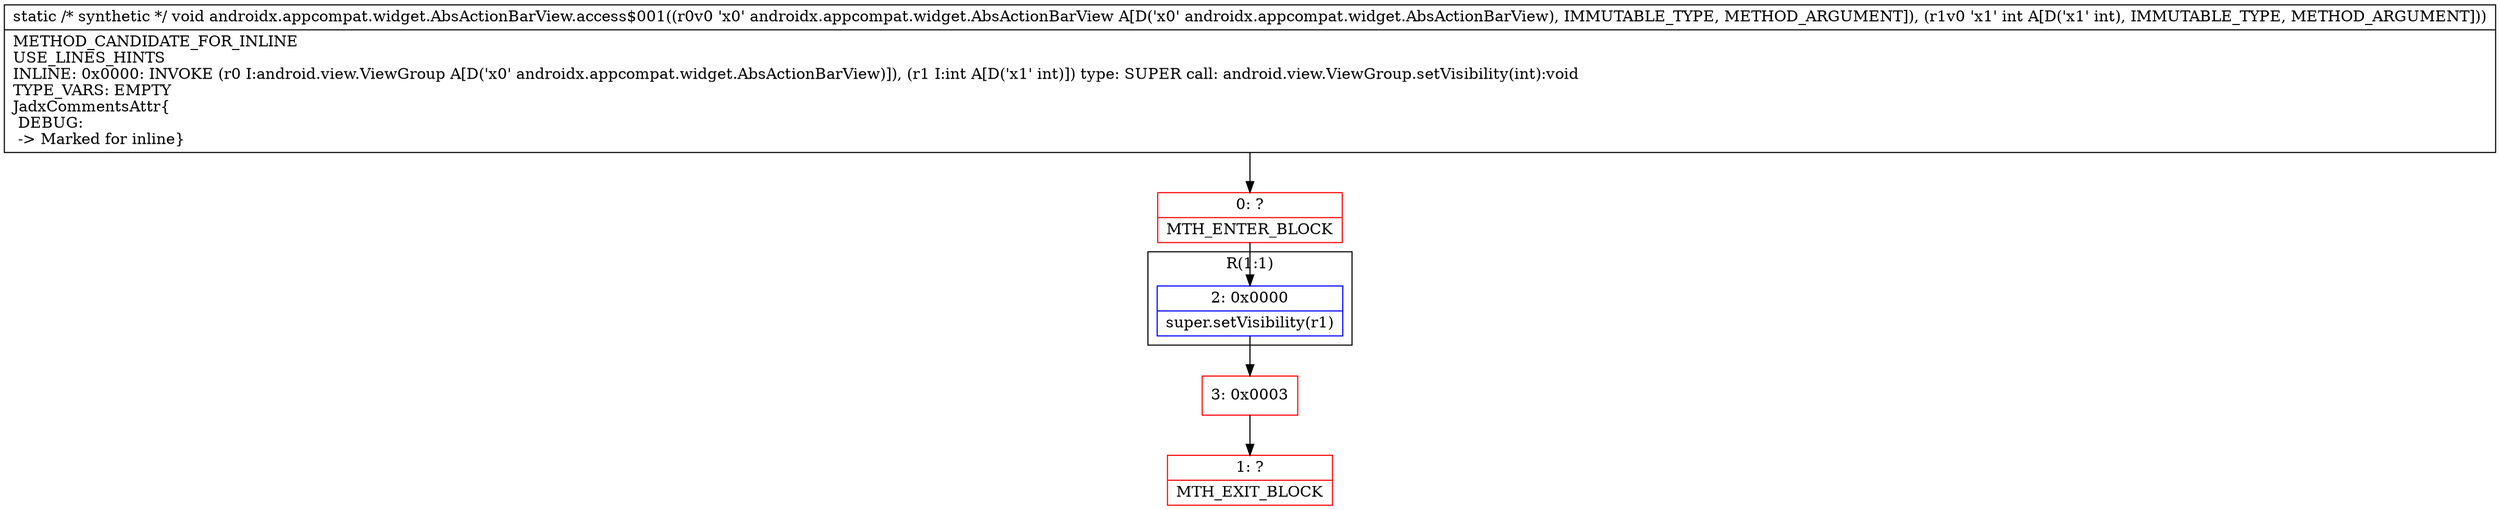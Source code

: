 digraph "CFG forandroidx.appcompat.widget.AbsActionBarView.access$001(Landroidx\/appcompat\/widget\/AbsActionBarView;I)V" {
subgraph cluster_Region_1508368674 {
label = "R(1:1)";
node [shape=record,color=blue];
Node_2 [shape=record,label="{2\:\ 0x0000|super.setVisibility(r1)\l}"];
}
Node_0 [shape=record,color=red,label="{0\:\ ?|MTH_ENTER_BLOCK\l}"];
Node_3 [shape=record,color=red,label="{3\:\ 0x0003}"];
Node_1 [shape=record,color=red,label="{1\:\ ?|MTH_EXIT_BLOCK\l}"];
MethodNode[shape=record,label="{static \/* synthetic *\/ void androidx.appcompat.widget.AbsActionBarView.access$001((r0v0 'x0' androidx.appcompat.widget.AbsActionBarView A[D('x0' androidx.appcompat.widget.AbsActionBarView), IMMUTABLE_TYPE, METHOD_ARGUMENT]), (r1v0 'x1' int A[D('x1' int), IMMUTABLE_TYPE, METHOD_ARGUMENT]))  | METHOD_CANDIDATE_FOR_INLINE\lUSE_LINES_HINTS\lINLINE: 0x0000: INVOKE  (r0 I:android.view.ViewGroup A[D('x0' androidx.appcompat.widget.AbsActionBarView)]), (r1 I:int A[D('x1' int)]) type: SUPER call: android.view.ViewGroup.setVisibility(int):void\lTYPE_VARS: EMPTY\lJadxCommentsAttr\{\l DEBUG: \l \-\> Marked for inline\}\l}"];
MethodNode -> Node_0;Node_2 -> Node_3;
Node_0 -> Node_2;
Node_3 -> Node_1;
}

